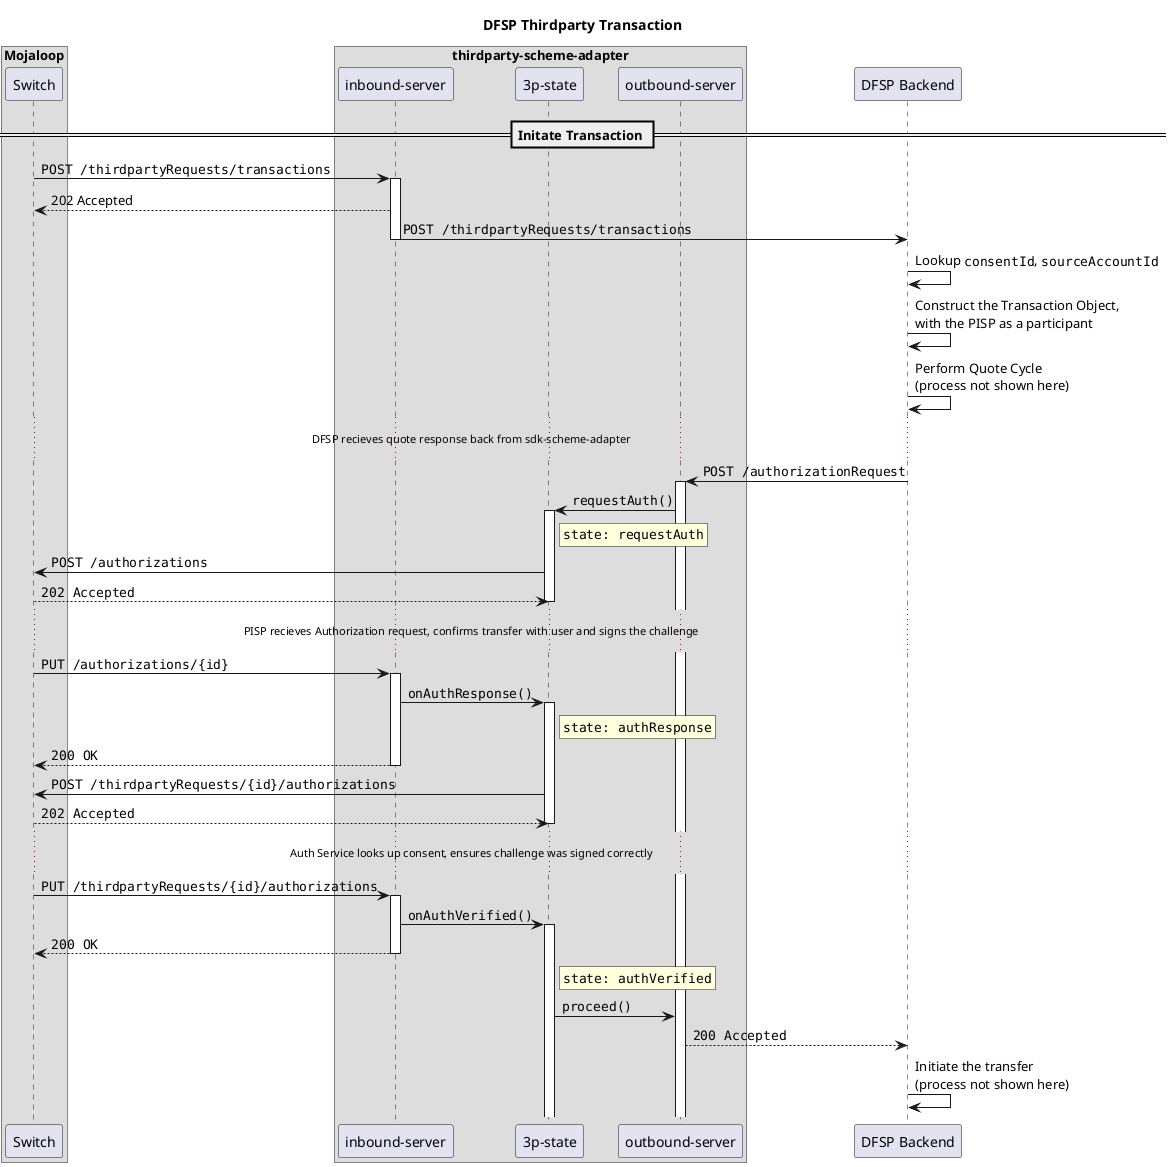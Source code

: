 @startuml

title DFSP Thirdparty Transaction


box "Mojaloop"
    participant Switch
end box

box "thirdparty-scheme-adapter"
  participant "inbound-server" as IBS
  participant "3p-state" as ST8
  participant "outbound-server" as OBS
end box

participant "DFSP Backend" as DFSP

== Initate Transaction ==

' TODO: does this go directly to the DFSPBackend? Or is it proxied through the inbound-server?

Switch -> IBS: ""POST /thirdpartyRequests/transactions""
activate IBS
IBS --> Switch: 202 Accepted
IBS -> DFSP: ""POST /thirdpartyRequests/transactions""
deactivate IBS
DFSP -> DFSP: Lookup ""consentId"", ""sourceAccountId""
DFSP -> DFSP: Construct the Transaction Object, \nwith the PISP as a participant
DFSP -> DFSP: Perform Quote Cycle \n(process not shown here)

... DFSP recieves quote response back from sdk-scheme-adapter ...

' todo: payload
' todo: better name? Different resource?
DFSP -> OBS: ""POST /authorizationRequest""
activate OBS
OBS -> ST8: ""requestAuth()""
activate ST8
' todo: better state names
rnote right of ST8: ""state: requestAuth""
ST8 -> Switch: ""POST /authorizations""
Switch --> ST8: ""202 Accepted""
deactivate ST8

... PISP recieves Authorization request, confirms transfer with user and signs the challenge ...

Switch -> IBS: ""PUT /authorizations/{id}""
activate IBS
IBS -> ST8: ""onAuthResponse()""
activate ST8
rnote right of ST8: ""state: authResponse""

' At this point, we can either leave the verification up to the DFSP, or the scheme-adapter can take care of it

IBS --> Switch: ""200 OK""
deactivate IBS

ST8 -> Switch: ""POST /thirdpartyRequests/{id}/authorizations""
Switch --> ST8: ""202 Accepted""
' rnote right of ST8: ""state: requestVerification""
deactivate ST8


... Auth Service looks up consent, ensures challenge was signed correctly ...

Switch -> IBS: ""PUT /thirdpartyRequests/{id}/authorizations""
activate IBS
IBS -> ST8: ""onAuthVerified()""
activate ST8
IBS --> Switch: ""200 OK""
deactivate IBS
rnote right of ST8: ""state: authVerified""
ST8 -> OBS: ""proceed()""
' TODO: payload
OBS --> DFSP: ""200 Accepted""

DFSP -> DFSP: Initiate the transfer \n(process not shown here)










' activate OBS
' ' TODO: line up with state-models.md doc
' OBS -> ST8: ""partyLookup()""
' rnote right of ST8: ""state: requestPartyLookup""
' activate ST8

' ST8 -> Switch: ""GET /parties/{type}/{id}""
' Switch --> ST8: ""202 Accepted""
' rnote right of ST8: ""state: pendingPartyLookup""

' note over Switch
'   Switch performs party lookup... just like normal
' end note

' Switch -> IBS: ""PUT /parties/{type}/{id}""
' IBS -> ST8: ""onPartyLookup()""
' IBS --> Switch: ""200 OK""
' rnote right of ST8: ""state: payeeResolved""

' ST8 -> OBS: ""something...""
' deactivate ST8

' ' TODO: party lookup details
' OBS --> PISP: ""200 OK""
' deactivate OBS
' deactivate PISP

' ...User checks the party name, and confirms...



' rnote right of PISP #Light
' ""POST /thirdpartyTransactions/{id}/initiate""
' {
'   sourceAccountId: "dfspa.alice.1234",
'   consentId: "555",
'   amount: {
'     amount: "20.00",
'     currency: "USD"
'   },
'   "amountType": "SEND"
' }
' end note
' PISP -> OBS: ""POST /thirdpartyTransactions/{id}/initiate""
' activate PISP
' activate OBS
' ' TODO: line up with state-models.md doc

' OBS -> ST8: ""initiate()""
' activate ST8
' rnote right of ST8: ""state: requestTransaction""

' ST8 -> Switch: ""POST /thirdpartyRequests/transactions""
' Switch --> ST8: ""202 Accepted""
' rnote right of ST8: ""state: pendingTransactionAuthorization""


' note over Switch
'   Switch kicks off the transaction - DFSP issues ""POST /authorizations""
' end note

' Switch -> IBS: ""POST /authorizations""
' IBS -> ST8: ""onPostAuthorizations()""
' IBS --> Switch: ""200 OK""
' rnote right of ST8: ""state: authorizationReceived""


' ST8 -> OBS: ""something...""
' deactivate ST8

' 'TODO: add authorization details
' OBS --> PISP: ""200 OK""
' deactivate OBS
' deactivate PISP

' ...Present quote to be approved\nUser signs the challenge...


' == Approve Transaction ==
' rnote right of PISP #Light
' ""POST /thirdpartyTransactions/{id}/approve""
' {
'   signedChallenge: "base64(xxx)"
' }
' end note
' PISP -> OBS: ""POST /thirdpartyTransactions/{id}/approve""
' activate PISP
' activate OBS

' OBS -> ST8: ""approve()""
' activate ST8
' rnote right of ST8: ""state: approvalReceived""


' ST8 -> Switch: ""PUT /authorizations/{id}""
' Switch --> ST8: ""202 Accepted""
' rnote right of ST8: ""state: pendingTransaction""

' note over Switch
'   1. DFSP checks the authorization with the auth-service, or their own auth-service.
'   2. DFSP is happy, so initiates the ""POST /transfer""
' end note


' Switch -> IBS: ""PATCH /thirdpartyRequests/transactions/{id}""
' IBS -> ST8: ""onTransactionSuccess()""
' IBS --> Switch: ""200 OK""
' rnote right of ST8: ""state: transactionSuccess""


' ST8 -> OBS: ""something...""
' deactivate ST8

' OBS --> PISP: ""200 OK""
' deactivate OBS
' deactivate PISP




@enduml
